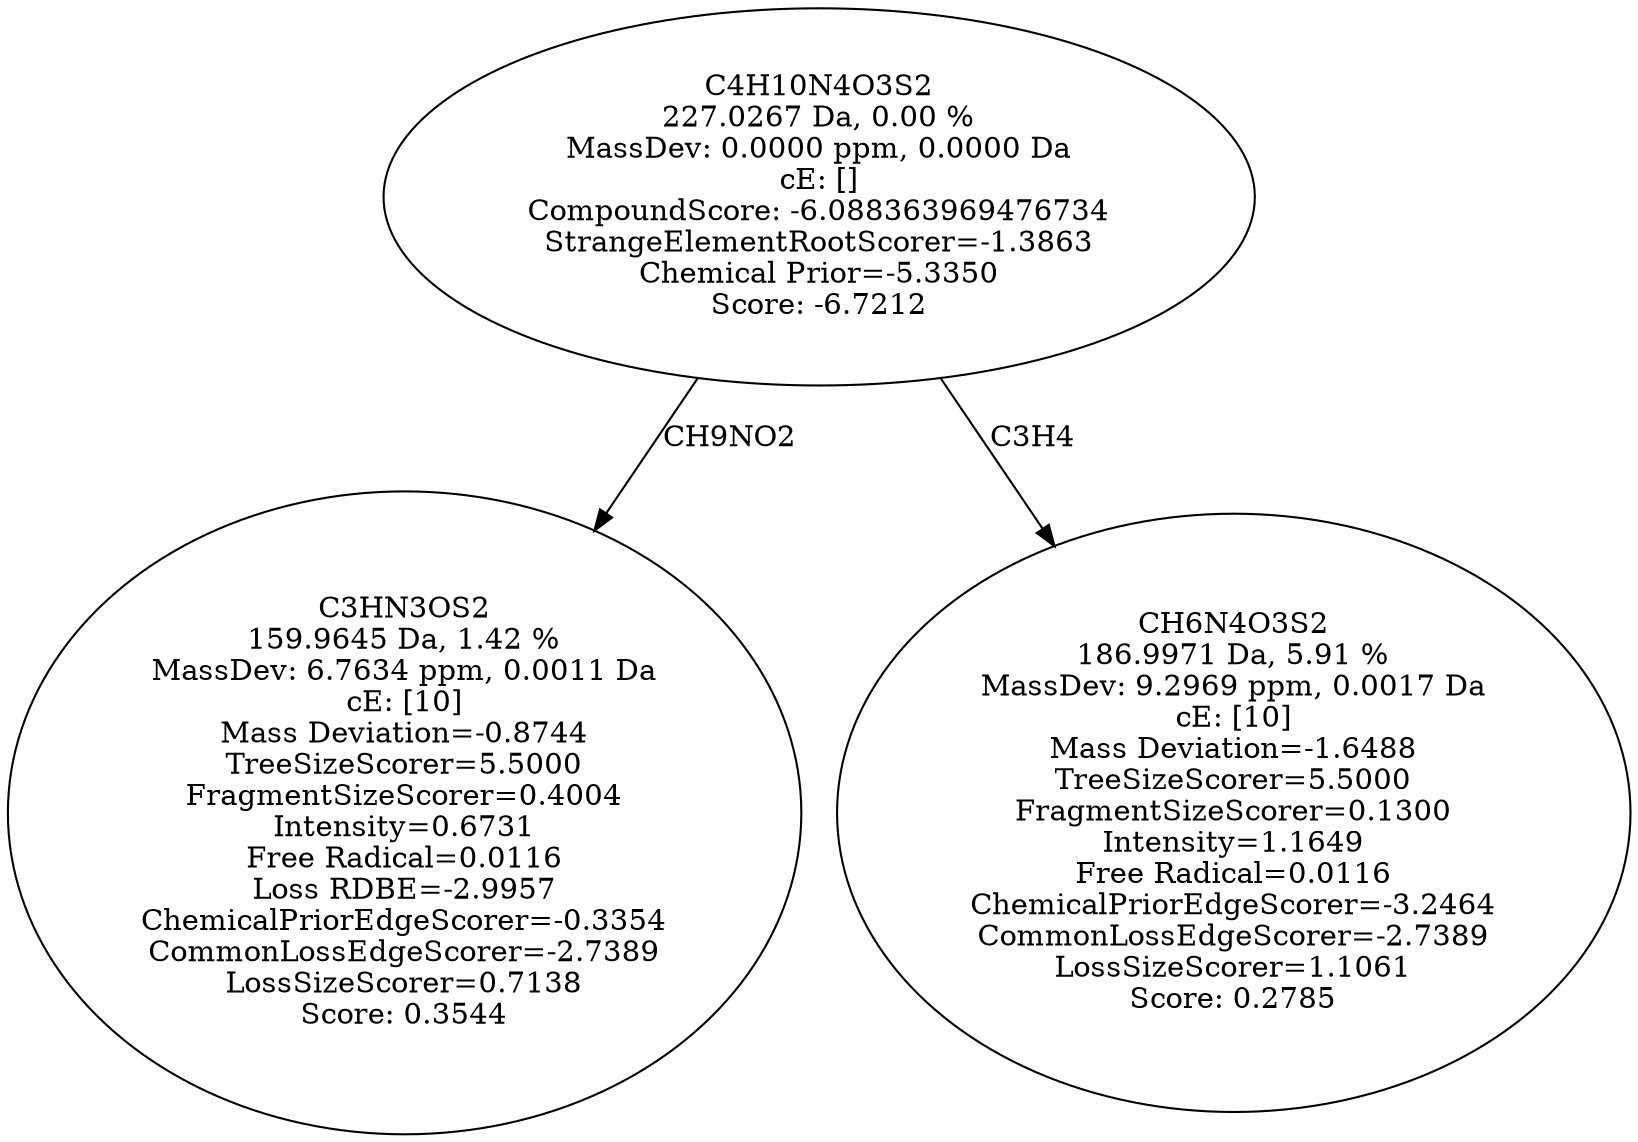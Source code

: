 strict digraph {
v1 [label="C3HN3OS2\n159.9645 Da, 1.42 %\nMassDev: 6.7634 ppm, 0.0011 Da\ncE: [10]\nMass Deviation=-0.8744\nTreeSizeScorer=5.5000\nFragmentSizeScorer=0.4004\nIntensity=0.6731\nFree Radical=0.0116\nLoss RDBE=-2.9957\nChemicalPriorEdgeScorer=-0.3354\nCommonLossEdgeScorer=-2.7389\nLossSizeScorer=0.7138\nScore: 0.3544"];
v2 [label="CH6N4O3S2\n186.9971 Da, 5.91 %\nMassDev: 9.2969 ppm, 0.0017 Da\ncE: [10]\nMass Deviation=-1.6488\nTreeSizeScorer=5.5000\nFragmentSizeScorer=0.1300\nIntensity=1.1649\nFree Radical=0.0116\nChemicalPriorEdgeScorer=-3.2464\nCommonLossEdgeScorer=-2.7389\nLossSizeScorer=1.1061\nScore: 0.2785"];
v3 [label="C4H10N4O3S2\n227.0267 Da, 0.00 %\nMassDev: 0.0000 ppm, 0.0000 Da\ncE: []\nCompoundScore: -6.088363969476734\nStrangeElementRootScorer=-1.3863\nChemical Prior=-5.3350\nScore: -6.7212"];
v3 -> v1 [label="CH9NO2"];
v3 -> v2 [label="C3H4"];
}